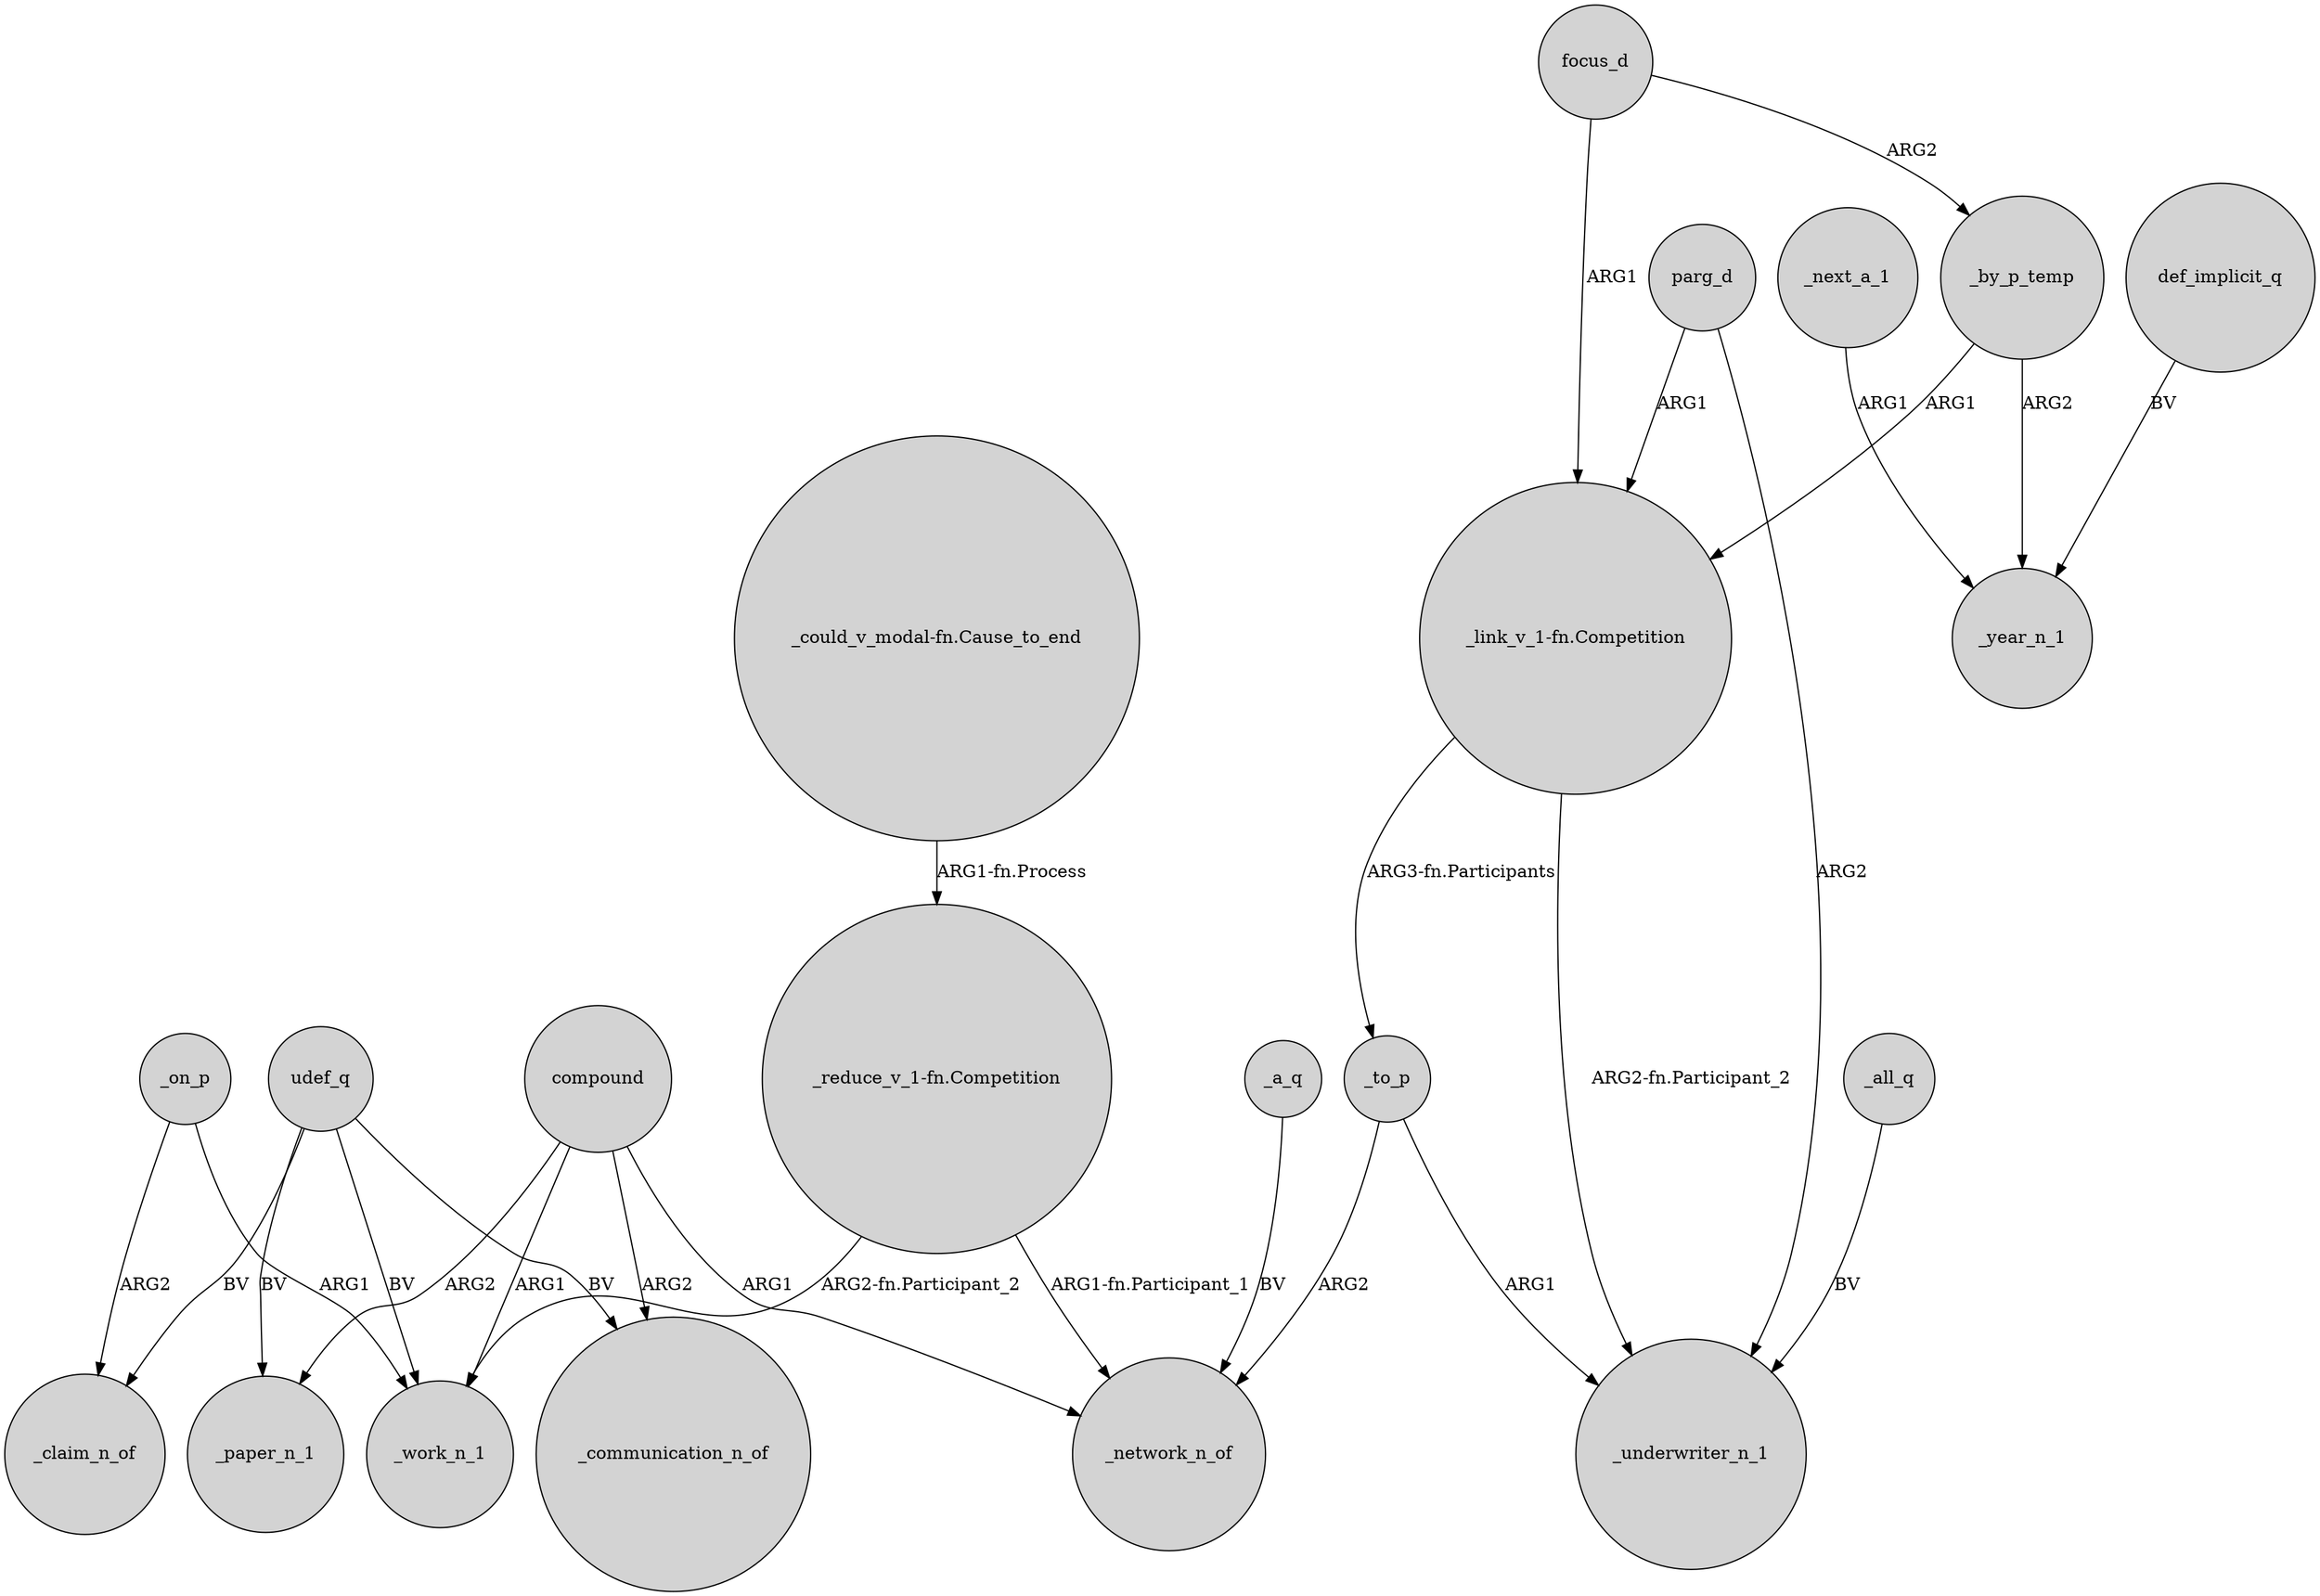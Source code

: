 digraph {
	node [shape=circle style=filled]
	udef_q -> _claim_n_of [label=BV]
	"_reduce_v_1-fn.Competition" -> _network_n_of [label="ARG1-fn.Participant_1"]
	_to_p -> _underwriter_n_1 [label=ARG1]
	udef_q -> _paper_n_1 [label=BV]
	compound -> _paper_n_1 [label=ARG2]
	def_implicit_q -> _year_n_1 [label=BV]
	_on_p -> _work_n_1 [label=ARG1]
	parg_d -> "_link_v_1-fn.Competition" [label=ARG1]
	_to_p -> _network_n_of [label=ARG2]
	"_reduce_v_1-fn.Competition" -> _work_n_1 [label="ARG2-fn.Participant_2"]
	udef_q -> _work_n_1 [label=BV]
	compound -> _work_n_1 [label=ARG1]
	_all_q -> _underwriter_n_1 [label=BV]
	_a_q -> _network_n_of [label=BV]
	_on_p -> _claim_n_of [label=ARG2]
	udef_q -> _communication_n_of [label=BV]
	"_could_v_modal-fn.Cause_to_end" -> "_reduce_v_1-fn.Competition" [label="ARG1-fn.Process"]
	focus_d -> "_link_v_1-fn.Competition" [label=ARG1]
	compound -> _network_n_of [label=ARG1]
	"_link_v_1-fn.Competition" -> _underwriter_n_1 [label="ARG2-fn.Participant_2"]
	_by_p_temp -> _year_n_1 [label=ARG2]
	compound -> _communication_n_of [label=ARG2]
	_by_p_temp -> "_link_v_1-fn.Competition" [label=ARG1]
	parg_d -> _underwriter_n_1 [label=ARG2]
	_next_a_1 -> _year_n_1 [label=ARG1]
	focus_d -> _by_p_temp [label=ARG2]
	"_link_v_1-fn.Competition" -> _to_p [label="ARG3-fn.Participants"]
}
